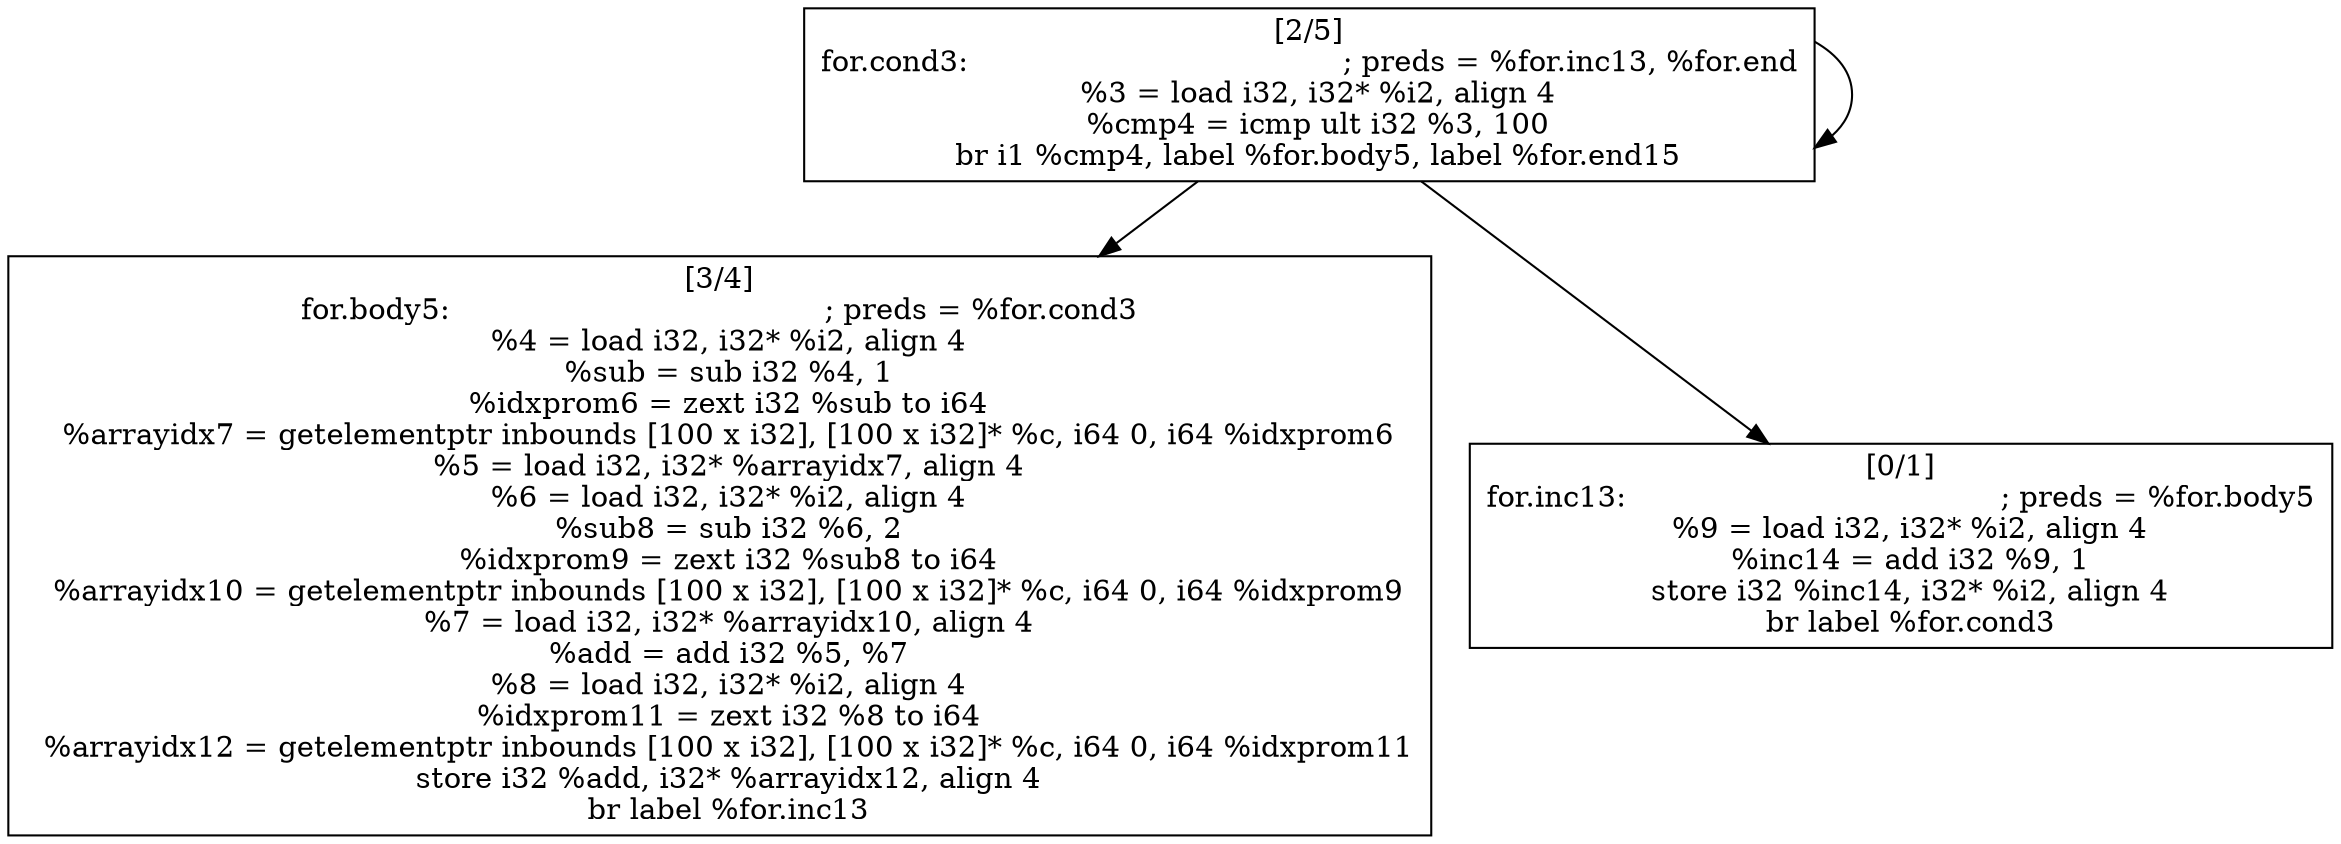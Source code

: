 
digraph G {


node65 [label="[3/4]
for.body5:                                        ; preds = %for.cond3
  %4 = load i32, i32* %i2, align 4
  %sub = sub i32 %4, 1
  %idxprom6 = zext i32 %sub to i64
  %arrayidx7 = getelementptr inbounds [100 x i32], [100 x i32]* %c, i64 0, i64 %idxprom6
  %5 = load i32, i32* %arrayidx7, align 4
  %6 = load i32, i32* %i2, align 4
  %sub8 = sub i32 %6, 2
  %idxprom9 = zext i32 %sub8 to i64
  %arrayidx10 = getelementptr inbounds [100 x i32], [100 x i32]* %c, i64 0, i64 %idxprom9
  %7 = load i32, i32* %arrayidx10, align 4
  %add = add i32 %5, %7
  %8 = load i32, i32* %i2, align 4
  %idxprom11 = zext i32 %8 to i64
  %arrayidx12 = getelementptr inbounds [100 x i32], [100 x i32]* %c, i64 0, i64 %idxprom11
  store i32 %add, i32* %arrayidx12, align 4
  br label %for.inc13
",shape=rectangle ]
node63 [label="[0/1]
for.inc13:                                        ; preds = %for.body5
  %9 = load i32, i32* %i2, align 4
  %inc14 = add i32 %9, 1
  store i32 %inc14, i32* %i2, align 4
  br label %for.cond3
",shape=rectangle ]
node64 [label="[2/5]
for.cond3:                                        ; preds = %for.inc13, %for.end
  %3 = load i32, i32* %i2, align 4
  %cmp4 = icmp ult i32 %3, 100
  br i1 %cmp4, label %for.body5, label %for.end15
",shape=rectangle ]

node64->node65 [ ]
node64->node63 [ ]
node64->node64 [ ]


}
